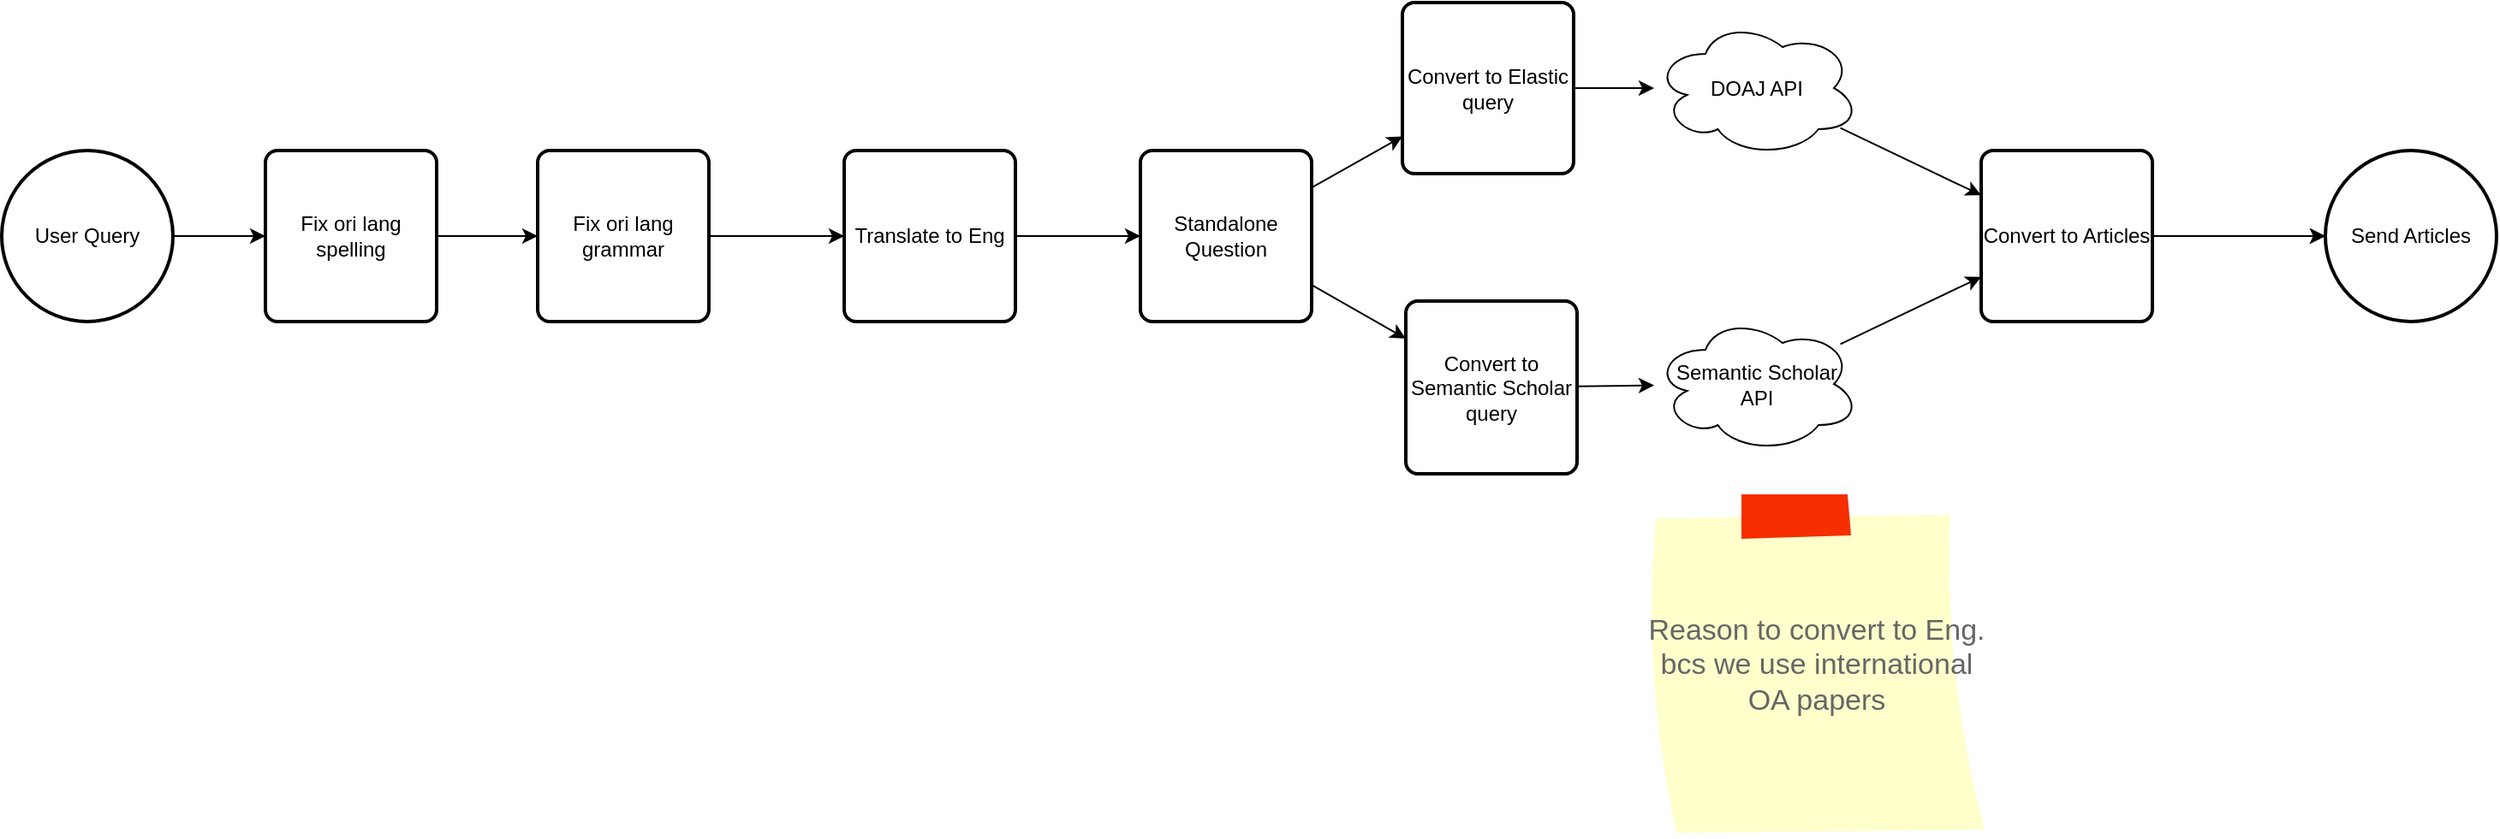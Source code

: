 <mxfile>
    <diagram id="HsdODpi_m86_y1eoxJPe" name="POC">
        <mxGraphModel dx="2091" dy="641" grid="0" gridSize="10" guides="1" tooltips="1" connect="1" arrows="1" fold="1" page="1" pageScale="1" pageWidth="1100" pageHeight="850" math="0" shadow="0">
            <root>
                <mxCell id="0"/>
                <mxCell id="1" parent="0"/>
                <mxCell id="3" style="edgeStyle=none;html=1;" edge="1" parent="1" source="WsJvqdU1jmoy5d_7Tvaz-1" target="2">
                    <mxGeometry relative="1" as="geometry"/>
                </mxCell>
                <mxCell id="OiTcC4U-dzjRlNurKq5e-4" value="" style="edgeStyle=none;html=1;" edge="1" parent="1" source="WsJvqdU1jmoy5d_7Tvaz-1" target="2">
                    <mxGeometry relative="1" as="geometry"/>
                </mxCell>
                <mxCell id="WsJvqdU1jmoy5d_7Tvaz-1" value="Convert to Articles" style="rounded=1;whiteSpace=wrap;html=1;absoluteArcSize=1;arcSize=14;strokeWidth=2;" parent="1" vertex="1">
                    <mxGeometry x="664" y="287" width="100" height="100" as="geometry"/>
                </mxCell>
                <mxCell id="WsJvqdU1jmoy5d_7Tvaz-4" style="edgeStyle=none;html=1;" parent="1" source="WsJvqdU1jmoy5d_7Tvaz-2" target="WsJvqdU1jmoy5d_7Tvaz-1" edge="1">
                    <mxGeometry relative="1" as="geometry"/>
                </mxCell>
                <mxCell id="WsJvqdU1jmoy5d_7Tvaz-2" value="DOAJ API" style="ellipse;shape=cloud;whiteSpace=wrap;html=1;" parent="1" vertex="1">
                    <mxGeometry x="473" y="210.5" width="120" height="80" as="geometry"/>
                </mxCell>
                <mxCell id="WsJvqdU1jmoy5d_7Tvaz-5" style="edgeStyle=none;html=1;" parent="1" source="WsJvqdU1jmoy5d_7Tvaz-3" target="WsJvqdU1jmoy5d_7Tvaz-1" edge="1">
                    <mxGeometry relative="1" as="geometry"/>
                </mxCell>
                <mxCell id="WsJvqdU1jmoy5d_7Tvaz-3" value="Semantic Scholar &lt;br&gt;API" style="ellipse;shape=cloud;whiteSpace=wrap;html=1;" parent="1" vertex="1">
                    <mxGeometry x="473" y="383.5" width="120" height="80" as="geometry"/>
                </mxCell>
                <mxCell id="WsJvqdU1jmoy5d_7Tvaz-8" style="edgeStyle=none;html=1;" parent="1" source="WsJvqdU1jmoy5d_7Tvaz-6" target="WsJvqdU1jmoy5d_7Tvaz-2" edge="1">
                    <mxGeometry relative="1" as="geometry"/>
                </mxCell>
                <mxCell id="WsJvqdU1jmoy5d_7Tvaz-6" value="Convert to Elastic query" style="rounded=1;whiteSpace=wrap;html=1;absoluteArcSize=1;arcSize=14;strokeWidth=2;" parent="1" vertex="1">
                    <mxGeometry x="326" y="200.5" width="100" height="100" as="geometry"/>
                </mxCell>
                <mxCell id="WsJvqdU1jmoy5d_7Tvaz-9" style="edgeStyle=none;html=1;" parent="1" source="WsJvqdU1jmoy5d_7Tvaz-7" target="WsJvqdU1jmoy5d_7Tvaz-3" edge="1">
                    <mxGeometry relative="1" as="geometry"/>
                </mxCell>
                <mxCell id="WsJvqdU1jmoy5d_7Tvaz-7" value="Convert to Semantic Scholar query" style="rounded=1;whiteSpace=wrap;html=1;absoluteArcSize=1;arcSize=14;strokeWidth=2;" parent="1" vertex="1">
                    <mxGeometry x="328" y="375" width="100" height="101" as="geometry"/>
                </mxCell>
                <mxCell id="WsJvqdU1jmoy5d_7Tvaz-11" style="edgeStyle=none;html=1;" parent="1" source="WsJvqdU1jmoy5d_7Tvaz-10" target="WsJvqdU1jmoy5d_7Tvaz-6" edge="1">
                    <mxGeometry relative="1" as="geometry"/>
                </mxCell>
                <mxCell id="WsJvqdU1jmoy5d_7Tvaz-12" style="edgeStyle=none;html=1;" parent="1" source="WsJvqdU1jmoy5d_7Tvaz-10" target="WsJvqdU1jmoy5d_7Tvaz-7" edge="1">
                    <mxGeometry relative="1" as="geometry"/>
                </mxCell>
                <mxCell id="WsJvqdU1jmoy5d_7Tvaz-10" value="Standalone Question" style="rounded=1;whiteSpace=wrap;html=1;absoluteArcSize=1;arcSize=14;strokeWidth=2;" parent="1" vertex="1">
                    <mxGeometry x="173" y="287" width="100" height="100" as="geometry"/>
                </mxCell>
                <mxCell id="WsJvqdU1jmoy5d_7Tvaz-15" style="edgeStyle=none;html=1;" parent="1" source="WsJvqdU1jmoy5d_7Tvaz-13" target="OiTcC4U-dzjRlNurKq5e-10" edge="1">
                    <mxGeometry relative="1" as="geometry"/>
                </mxCell>
                <mxCell id="WsJvqdU1jmoy5d_7Tvaz-13" value="Fix ori lang grammar" style="rounded=1;whiteSpace=wrap;html=1;absoluteArcSize=1;arcSize=14;strokeWidth=2;" parent="1" vertex="1">
                    <mxGeometry x="-179" y="287" width="100" height="100" as="geometry"/>
                </mxCell>
                <mxCell id="WsJvqdU1jmoy5d_7Tvaz-16" style="edgeStyle=none;html=1;" parent="1" source="WsJvqdU1jmoy5d_7Tvaz-14" target="WsJvqdU1jmoy5d_7Tvaz-13" edge="1">
                    <mxGeometry relative="1" as="geometry"/>
                </mxCell>
                <mxCell id="WsJvqdU1jmoy5d_7Tvaz-14" value="Fix ori lang spelling" style="rounded=1;whiteSpace=wrap;html=1;absoluteArcSize=1;arcSize=14;strokeWidth=2;" parent="1" vertex="1">
                    <mxGeometry x="-338" y="287" width="100" height="100" as="geometry"/>
                </mxCell>
                <mxCell id="WsJvqdU1jmoy5d_7Tvaz-20" style="edgeStyle=none;html=1;" parent="1" source="WsJvqdU1jmoy5d_7Tvaz-19" target="WsJvqdU1jmoy5d_7Tvaz-14" edge="1">
                    <mxGeometry relative="1" as="geometry"/>
                </mxCell>
                <mxCell id="WsJvqdU1jmoy5d_7Tvaz-19" value="User Query" style="strokeWidth=2;html=1;shape=mxgraph.flowchart.start_2;whiteSpace=wrap;" parent="1" vertex="1">
                    <mxGeometry x="-492" y="287" width="100" height="100" as="geometry"/>
                </mxCell>
                <mxCell id="2" value="Send Articles" style="strokeWidth=2;html=1;shape=mxgraph.flowchart.start_2;whiteSpace=wrap;" vertex="1" parent="1">
                    <mxGeometry x="865" y="287" width="100" height="100" as="geometry"/>
                </mxCell>
                <mxCell id="OiTcC4U-dzjRlNurKq5e-9" value="Reason to convert to Eng. bcs we use international OA papers" style="strokeWidth=1;shadow=0;dashed=0;align=center;html=1;shape=mxgraph.mockup.text.stickyNote2;fontColor=#666666;mainText=;fontSize=17;whiteSpace=wrap;fillColor=#ffffcc;strokeColor=#F62E00;" vertex="1" parent="1">
                    <mxGeometry x="468" y="488" width="200" height="200" as="geometry"/>
                </mxCell>
                <mxCell id="OiTcC4U-dzjRlNurKq5e-11" style="edgeStyle=none;html=1;" edge="1" parent="1" source="OiTcC4U-dzjRlNurKq5e-10" target="WsJvqdU1jmoy5d_7Tvaz-10">
                    <mxGeometry relative="1" as="geometry"/>
                </mxCell>
                <mxCell id="OiTcC4U-dzjRlNurKq5e-10" value="Translate to Eng" style="rounded=1;whiteSpace=wrap;html=1;absoluteArcSize=1;arcSize=14;strokeWidth=2;" vertex="1" parent="1">
                    <mxGeometry y="287" width="100" height="100" as="geometry"/>
                </mxCell>
            </root>
        </mxGraphModel>
    </diagram>
</mxfile>